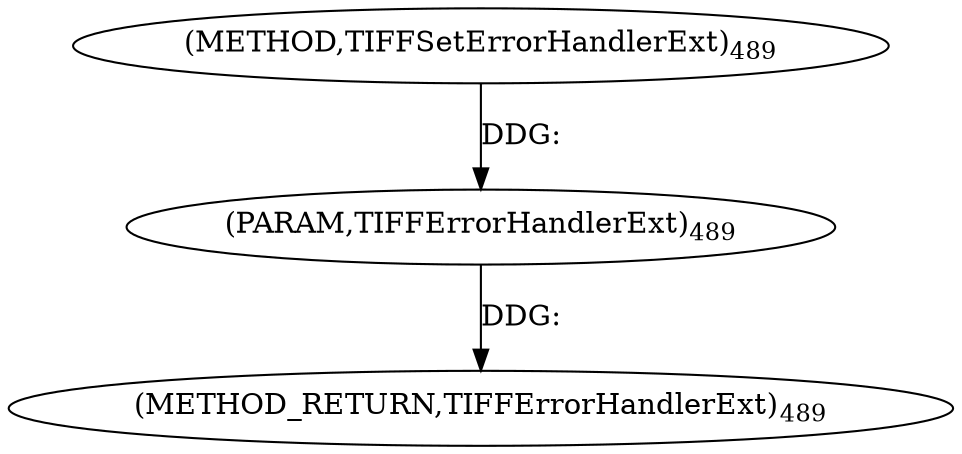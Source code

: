 digraph "TIFFSetErrorHandlerExt" {  
"8977" [label = <(METHOD,TIFFSetErrorHandlerExt)<SUB>489</SUB>> ]
"8979" [label = <(METHOD_RETURN,TIFFErrorHandlerExt)<SUB>489</SUB>> ]
"8978" [label = <(PARAM,TIFFErrorHandlerExt)<SUB>489</SUB>> ]
  "8978" -> "8979"  [ label = "DDG: "] 
  "8977" -> "8978"  [ label = "DDG: "] 
}
